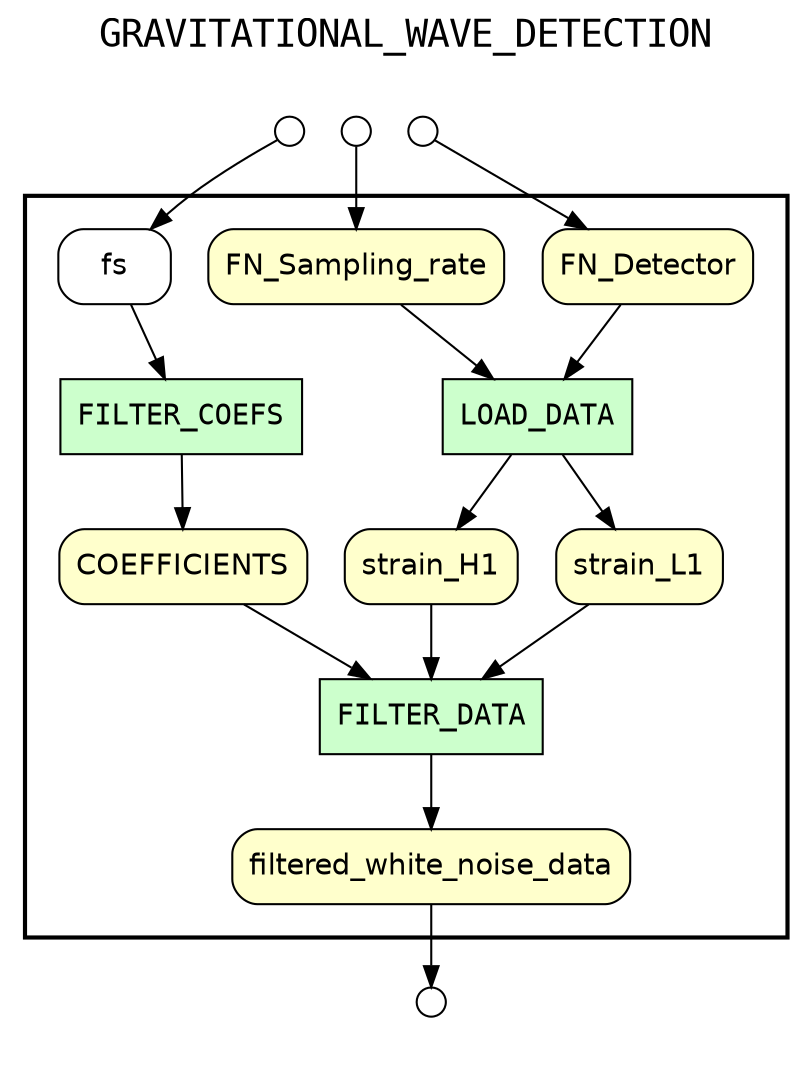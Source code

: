 
digraph yw_data_view {
rankdir=TB
fontname=Courier; fontsize=18; labelloc=t
label="GRAVITATIONAL_WAVE_DETECTION"
subgraph cluster_workflow { label=""; color=black; penwidth=2
subgraph cluster_workflow_inner { label=""; color=white
node[shape=box style="filled" fillcolor="#CCFFCC" peripheries=1 fontname=Courier]
FILTER_COEFS
LOAD_DATA
FILTER_DATA
node[shape=box style="filled" fillcolor="#CCFFCC" peripheries=1 fontname=Courier]
node[shape=box style="rounded,filled" fillcolor="#FFFFCC" peripheries=1 fontname=Helvetica]
FN_Detector
FN_Sampling_rate
strain_H1
strain_L1
COEFFICIENTS
filtered_white_noise_data
node[shape=box style="rounded,filled" fillcolor="#FFFFFF" peripheries=1 fontname=Helvetica]
fs
}}
subgraph cluster_inflows { label=""; color=white; penwidth=2
subgraph cluster_inflows_inner { label=""; color=white
node[shape=circle fillcolor="#FFFFFF" peripheries=1 width=0.2]
fs_inflow [label=""]
FN_Detector_inflow [label=""]
FN_Sampling_rate_inflow [label=""]
}}
subgraph cluster_outflows { label=""; color=white; penwidth=2
subgraph cluster_outflows_inner { label=""; color=white
node[shape=circle fillcolor="#FFFFFF" peripheries=1 width=0.2]
filtered_white_noise_data_outflow [label=""]
}}
COEFFICIENTS -> FILTER_DATA
fs -> FILTER_COEFS
strain_L1 -> FILTER_DATA
strain_H1 -> FILTER_DATA
FN_Sampling_rate -> LOAD_DATA
FN_Detector -> LOAD_DATA
LOAD_DATA -> strain_H1
LOAD_DATA -> strain_L1
FILTER_COEFS -> COEFFICIENTS
FILTER_DATA -> filtered_white_noise_data
fs_inflow -> fs
FN_Detector_inflow -> FN_Detector
FN_Sampling_rate_inflow -> FN_Sampling_rate
filtered_white_noise_data -> filtered_white_noise_data_outflow
}

